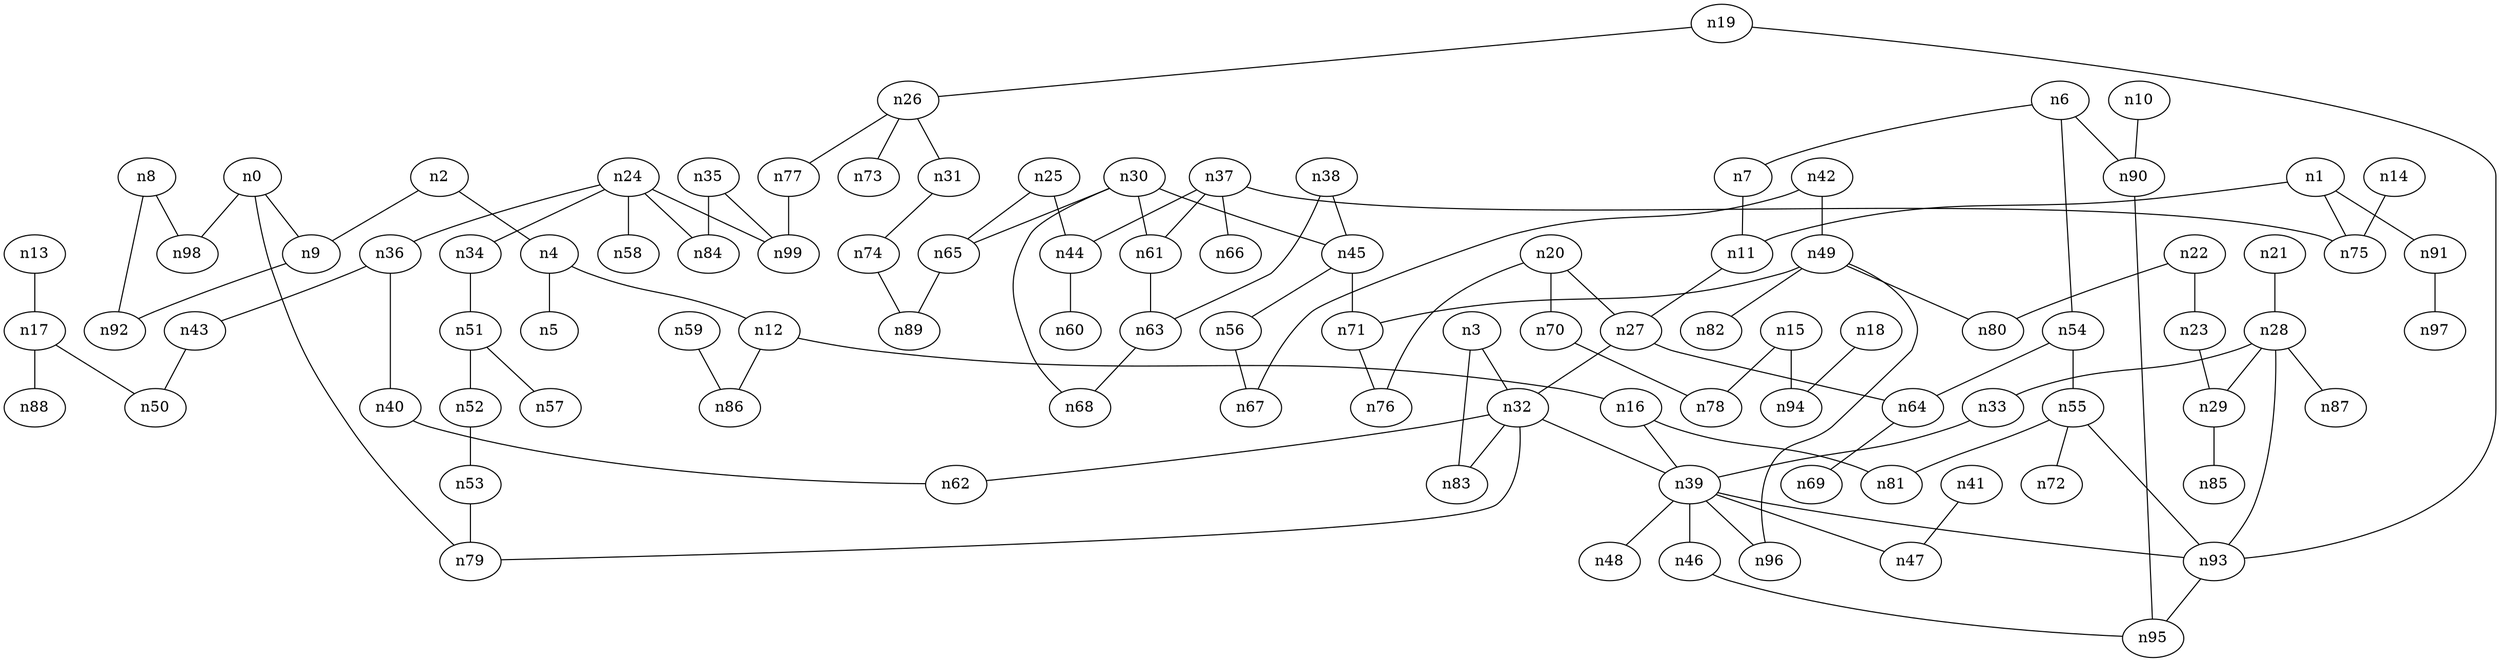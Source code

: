 strict graph  {
n0;
n1;
n2;
n3;
n4;
n5;
n6;
n7;
n8;
n9;
n10;
n11;
n12;
n13;
n14;
n15;
n16;
n17;
n18;
n19;
n20;
n21;
n22;
n23;
n24;
n25;
n26;
n27;
n28;
n29;
n30;
n31;
n32;
n33;
n34;
n35;
n36;
n37;
n38;
n39;
n40;
n41;
n42;
n43;
n44;
n45;
n46;
n47;
n48;
n49;
n50;
n51;
n52;
n53;
n54;
n55;
n56;
n57;
n58;
n59;
n60;
n61;
n62;
n63;
n64;
n65;
n66;
n67;
n68;
n69;
n70;
n71;
n72;
n73;
n74;
n75;
n76;
n77;
n78;
n79;
n80;
n81;
n82;
n83;
n84;
n85;
n86;
n87;
n88;
n89;
n90;
n91;
n92;
n93;
n94;
n95;
n96;
n97;
n98;
n99;
n0 -- n9  [id=e42];
n0 -- n79  [id=e70];
n0 -- n98  [id=e114];
n1 -- n11  [id=e37];
n1 -- n75  [id=e60];
n1 -- n91  [id=e97];
n2 -- n4  [id=e0];
n2 -- n9  [id=e1];
n3 -- n83  [id=e80];
n3 -- n32  [id=e85];
n4 -- n5  [id=e2];
n4 -- n12  [id=e3];
n6 -- n7  [id=e4];
n6 -- n54  [id=e89];
n6 -- n90  [id=e95];
n7 -- n11  [id=e5];
n8 -- n92  [id=e99];
n8 -- n98  [id=e115];
n9 -- n92  [id=e100];
n10 -- n90  [id=e96];
n11 -- n27  [id=e113];
n12 -- n16  [id=e6];
n12 -- n86  [id=e86];
n13 -- n17  [id=e7];
n14 -- n75  [id=e62];
n15 -- n78  [id=e68];
n15 -- n94  [id=e105];
n16 -- n39  [id=e49];
n16 -- n81  [id=e77];
n17 -- n50  [id=e67];
n17 -- n88  [id=e92];
n18 -- n94  [id=e106];
n19 -- n26  [id=e8];
n19 -- n93  [id=e104];
n20 -- n27  [id=e9];
n20 -- n70  [id=e55];
n20 -- n76  [id=e65];
n21 -- n28  [id=e10];
n22 -- n23  [id=e11];
n22 -- n80  [id=e74];
n23 -- n29  [id=e12];
n24 -- n34  [id=e13];
n24 -- n36  [id=e14];
n24 -- n58  [id=e34];
n24 -- n84  [id=e82];
n24 -- n99  [id=e117];
n25 -- n65  [id=e46];
n25 -- n44  [id=e73];
n26 -- n31  [id=e19];
n26 -- n73  [id=e59];
n26 -- n77  [id=e66];
n27 -- n32  [id=e15];
n27 -- n64  [id=e79];
n28 -- n33  [id=e16];
n28 -- n29  [id=e17];
n28 -- n87  [id=e88];
n28 -- n93  [id=e103];
n29 -- n85  [id=e84];
n30 -- n45  [id=e18];
n30 -- n61  [id=e39];
n30 -- n65  [id=e47];
n30 -- n68  [id=e52];
n31 -- n74  [id=e98];
n32 -- n39  [id=e20];
n32 -- n62  [id=e41];
n32 -- n79  [id=e71];
n32 -- n83  [id=e81];
n33 -- n39  [id=e21];
n34 -- n51  [id=e33];
n35 -- n84  [id=e83];
n35 -- n99  [id=e116];
n36 -- n43  [id=e22];
n36 -- n40  [id=e63];
n37 -- n44  [id=e23];
n37 -- n61  [id=e38];
n37 -- n66  [id=e48];
n37 -- n75  [id=e61];
n38 -- n45  [id=e24];
n38 -- n63  [id=e44];
n39 -- n46  [id=e25];
n39 -- n47  [id=e26];
n39 -- n48  [id=e27];
n39 -- n93  [id=e102];
n39 -- n96  [id=e110];
n40 -- n62  [id=e40];
n41 -- n47  [id=e28];
n42 -- n49  [id=e29];
n42 -- n67  [id=e51];
n43 -- n50  [id=e30];
n44 -- n60  [id=e36];
n45 -- n56  [id=e35];
n45 -- n71  [id=e57];
n46 -- n95  [id=e107];
n49 -- n71  [id=e56];
n49 -- n80  [id=e75];
n49 -- n82  [id=e78];
n49 -- n96  [id=e111];
n51 -- n52  [id=e31];
n51 -- n57  [id=e32];
n52 -- n53  [id=e91];
n53 -- n79  [id=e72];
n54 -- n64  [id=e45];
n54 -- n55  [id=e90];
n55 -- n72  [id=e58];
n55 -- n81  [id=e76];
n55 -- n93  [id=e101];
n56 -- n67  [id=e50];
n59 -- n86  [id=e87];
n61 -- n63  [id=e43];
n63 -- n68  [id=e53];
n64 -- n69  [id=e54];
n65 -- n89  [id=e94];
n70 -- n78  [id=e69];
n71 -- n76  [id=e64];
n74 -- n89  [id=e93];
n77 -- n99  [id=e118];
n90 -- n95  [id=e109];
n91 -- n97  [id=e112];
n93 -- n95  [id=e108];
}

